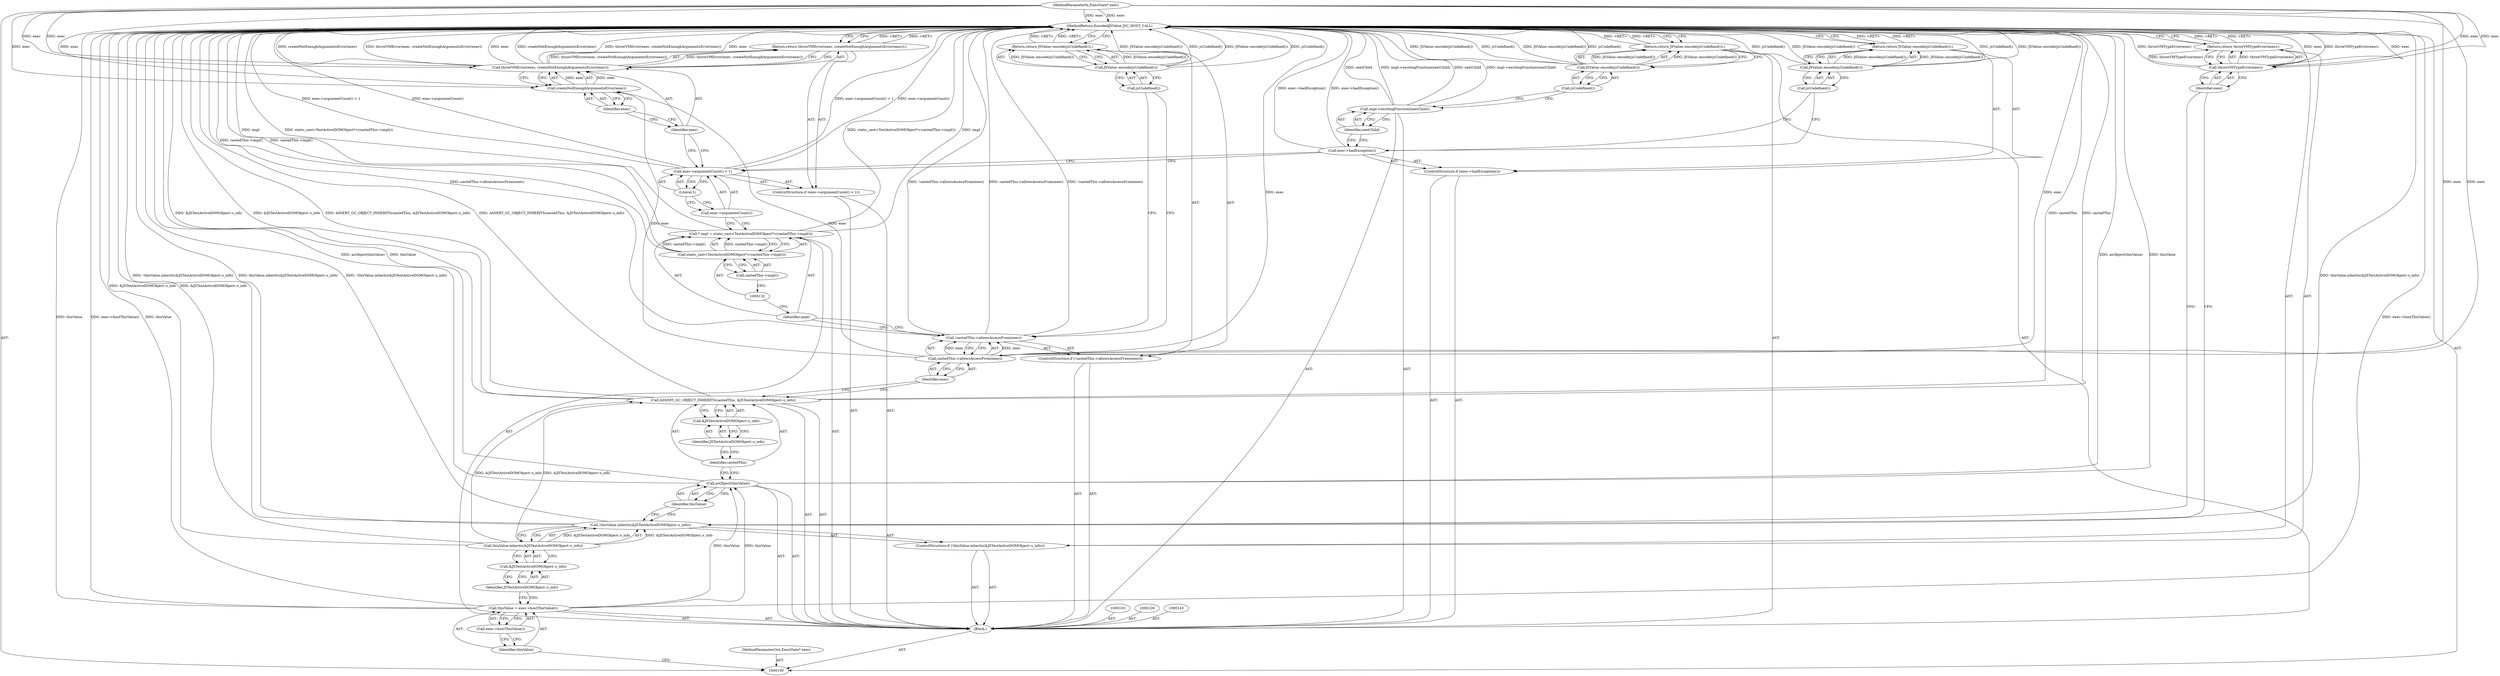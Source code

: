 digraph "0_Chrome_b944f670bb7a8a919daac497a4ea0536c954c201_9" {
"1000154" [label="(MethodReturn,EncodedJSValue JSC_HOST_CALL)"];
"1000101" [label="(MethodParameterIn,ExecState* exec)"];
"1000240" [label="(MethodParameterOut,ExecState* exec)"];
"1000129" [label="(Call,* impl = static_cast<TestActiveDOMObject*>(castedThis->impl()))"];
"1000130" [label="(Identifier,impl)"];
"1000131" [label="(Call,static_cast<TestActiveDOMObject*>(castedThis->impl()))"];
"1000133" [label="(Call,castedThis->impl())"];
"1000137" [label="(Literal,1)"];
"1000134" [label="(ControlStructure,if (exec->argumentCount() < 1))"];
"1000135" [label="(Call,exec->argumentCount() < 1)"];
"1000136" [label="(Call,exec->argumentCount())"];
"1000139" [label="(Call,throwVMError(exec, createNotEnoughArgumentsError(exec)))"];
"1000140" [label="(Identifier,exec)"];
"1000141" [label="(Call,createNotEnoughArgumentsError(exec))"];
"1000142" [label="(Identifier,exec)"];
"1000138" [label="(Return,return throwVMError(exec, createNotEnoughArgumentsError(exec));)"];
"1000144" [label="(ControlStructure,if (exec->hadException()))"];
"1000145" [label="(Call,exec->hadException())"];
"1000147" [label="(Call,JSValue::encode(jsUndefined()))"];
"1000148" [label="(Call,jsUndefined())"];
"1000146" [label="(Return,return JSValue::encode(jsUndefined());)"];
"1000150" [label="(Identifier,nextChild)"];
"1000149" [label="(Call,impl->excitingFunction(nextChild))"];
"1000152" [label="(Call,JSValue::encode(jsUndefined()))"];
"1000153" [label="(Call,jsUndefined())"];
"1000151" [label="(Return,return JSValue::encode(jsUndefined());)"];
"1000102" [label="(Block,)"];
"1000104" [label="(Call,thisValue = exec->hostThisValue())"];
"1000105" [label="(Identifier,thisValue)"];
"1000106" [label="(Call,exec->hostThisValue())"];
"1000110" [label="(Call,&JSTestActiveDOMObject::s_info)"];
"1000111" [label="(Identifier,JSTestActiveDOMObject::s_info)"];
"1000107" [label="(ControlStructure,if (!thisValue.inherits(&JSTestActiveDOMObject::s_info)))"];
"1000108" [label="(Call,!thisValue.inherits(&JSTestActiveDOMObject::s_info))"];
"1000109" [label="(Call,thisValue.inherits(&JSTestActiveDOMObject::s_info))"];
"1000113" [label="(Call,throwVMTypeError(exec))"];
"1000114" [label="(Identifier,exec)"];
"1000112" [label="(Return,return throwVMTypeError(exec);)"];
"1000115" [label="(Call,asObject(thisValue))"];
"1000116" [label="(Identifier,thisValue)"];
"1000118" [label="(Identifier,castedThis)"];
"1000117" [label="(Call,ASSERT_GC_OBJECT_INHERITS(castedThis, &JSTestActiveDOMObject::s_info))"];
"1000119" [label="(Call,&JSTestActiveDOMObject::s_info)"];
"1000120" [label="(Identifier,JSTestActiveDOMObject::s_info)"];
"1000124" [label="(Identifier,exec)"];
"1000121" [label="(ControlStructure,if (!castedThis->allowsAccessFrom(exec)))"];
"1000122" [label="(Call,!castedThis->allowsAccessFrom(exec))"];
"1000123" [label="(Call,castedThis->allowsAccessFrom(exec))"];
"1000126" [label="(Call,JSValue::encode(jsUndefined()))"];
"1000127" [label="(Call,jsUndefined())"];
"1000125" [label="(Return,return JSValue::encode(jsUndefined());)"];
"1000154" -> "1000100"  [label="AST: "];
"1000154" -> "1000112"  [label="CFG: "];
"1000154" -> "1000125"  [label="CFG: "];
"1000154" -> "1000138"  [label="CFG: "];
"1000154" -> "1000146"  [label="CFG: "];
"1000154" -> "1000151"  [label="CFG: "];
"1000125" -> "1000154"  [label="DDG: <RET>"];
"1000146" -> "1000154"  [label="DDG: <RET>"];
"1000112" -> "1000154"  [label="DDG: <RET>"];
"1000151" -> "1000154"  [label="DDG: <RET>"];
"1000138" -> "1000154"  [label="DDG: <RET>"];
"1000117" -> "1000154"  [label="DDG: ASSERT_GC_OBJECT_INHERITS(castedThis, &JSTestActiveDOMObject::s_info)"];
"1000117" -> "1000154"  [label="DDG: castedThis"];
"1000117" -> "1000154"  [label="DDG: &JSTestActiveDOMObject::s_info"];
"1000108" -> "1000154"  [label="DDG: !thisValue.inherits(&JSTestActiveDOMObject::s_info)"];
"1000108" -> "1000154"  [label="DDG: thisValue.inherits(&JSTestActiveDOMObject::s_info)"];
"1000104" -> "1000154"  [label="DDG: thisValue"];
"1000104" -> "1000154"  [label="DDG: exec->hostThisValue()"];
"1000113" -> "1000154"  [label="DDG: exec"];
"1000113" -> "1000154"  [label="DDG: throwVMTypeError(exec)"];
"1000115" -> "1000154"  [label="DDG: asObject(thisValue)"];
"1000115" -> "1000154"  [label="DDG: thisValue"];
"1000131" -> "1000154"  [label="DDG: castedThis->impl()"];
"1000149" -> "1000154"  [label="DDG: nextChild"];
"1000149" -> "1000154"  [label="DDG: impl->excitingFunction(nextChild)"];
"1000129" -> "1000154"  [label="DDG: impl"];
"1000129" -> "1000154"  [label="DDG: static_cast<TestActiveDOMObject*>(castedThis->impl())"];
"1000126" -> "1000154"  [label="DDG: JSValue::encode(jsUndefined())"];
"1000126" -> "1000154"  [label="DDG: jsUndefined()"];
"1000122" -> "1000154"  [label="DDG: castedThis->allowsAccessFrom(exec)"];
"1000122" -> "1000154"  [label="DDG: !castedThis->allowsAccessFrom(exec)"];
"1000139" -> "1000154"  [label="DDG: createNotEnoughArgumentsError(exec)"];
"1000139" -> "1000154"  [label="DDG: throwVMError(exec, createNotEnoughArgumentsError(exec))"];
"1000139" -> "1000154"  [label="DDG: exec"];
"1000152" -> "1000154"  [label="DDG: JSValue::encode(jsUndefined())"];
"1000152" -> "1000154"  [label="DDG: jsUndefined()"];
"1000147" -> "1000154"  [label="DDG: jsUndefined()"];
"1000147" -> "1000154"  [label="DDG: JSValue::encode(jsUndefined())"];
"1000135" -> "1000154"  [label="DDG: exec->argumentCount() < 1"];
"1000135" -> "1000154"  [label="DDG: exec->argumentCount()"];
"1000101" -> "1000154"  [label="DDG: exec"];
"1000109" -> "1000154"  [label="DDG: &JSTestActiveDOMObject::s_info"];
"1000145" -> "1000154"  [label="DDG: exec->hadException()"];
"1000123" -> "1000154"  [label="DDG: exec"];
"1000101" -> "1000100"  [label="AST: "];
"1000101" -> "1000154"  [label="DDG: exec"];
"1000101" -> "1000113"  [label="DDG: exec"];
"1000101" -> "1000123"  [label="DDG: exec"];
"1000101" -> "1000139"  [label="DDG: exec"];
"1000101" -> "1000141"  [label="DDG: exec"];
"1000240" -> "1000100"  [label="AST: "];
"1000129" -> "1000102"  [label="AST: "];
"1000129" -> "1000131"  [label="CFG: "];
"1000130" -> "1000129"  [label="AST: "];
"1000131" -> "1000129"  [label="AST: "];
"1000136" -> "1000129"  [label="CFG: "];
"1000129" -> "1000154"  [label="DDG: impl"];
"1000129" -> "1000154"  [label="DDG: static_cast<TestActiveDOMObject*>(castedThis->impl())"];
"1000131" -> "1000129"  [label="DDG: castedThis->impl()"];
"1000130" -> "1000129"  [label="AST: "];
"1000130" -> "1000122"  [label="CFG: "];
"1000132" -> "1000130"  [label="CFG: "];
"1000131" -> "1000129"  [label="AST: "];
"1000131" -> "1000133"  [label="CFG: "];
"1000132" -> "1000131"  [label="AST: "];
"1000133" -> "1000131"  [label="AST: "];
"1000129" -> "1000131"  [label="CFG: "];
"1000131" -> "1000154"  [label="DDG: castedThis->impl()"];
"1000131" -> "1000129"  [label="DDG: castedThis->impl()"];
"1000133" -> "1000131"  [label="AST: "];
"1000133" -> "1000132"  [label="CFG: "];
"1000131" -> "1000133"  [label="CFG: "];
"1000137" -> "1000135"  [label="AST: "];
"1000137" -> "1000136"  [label="CFG: "];
"1000135" -> "1000137"  [label="CFG: "];
"1000134" -> "1000102"  [label="AST: "];
"1000135" -> "1000134"  [label="AST: "];
"1000138" -> "1000134"  [label="AST: "];
"1000135" -> "1000134"  [label="AST: "];
"1000135" -> "1000137"  [label="CFG: "];
"1000136" -> "1000135"  [label="AST: "];
"1000137" -> "1000135"  [label="AST: "];
"1000140" -> "1000135"  [label="CFG: "];
"1000145" -> "1000135"  [label="CFG: "];
"1000135" -> "1000154"  [label="DDG: exec->argumentCount() < 1"];
"1000135" -> "1000154"  [label="DDG: exec->argumentCount()"];
"1000136" -> "1000135"  [label="AST: "];
"1000136" -> "1000129"  [label="CFG: "];
"1000137" -> "1000136"  [label="CFG: "];
"1000139" -> "1000138"  [label="AST: "];
"1000139" -> "1000141"  [label="CFG: "];
"1000140" -> "1000139"  [label="AST: "];
"1000141" -> "1000139"  [label="AST: "];
"1000138" -> "1000139"  [label="CFG: "];
"1000139" -> "1000154"  [label="DDG: createNotEnoughArgumentsError(exec)"];
"1000139" -> "1000154"  [label="DDG: throwVMError(exec, createNotEnoughArgumentsError(exec))"];
"1000139" -> "1000154"  [label="DDG: exec"];
"1000139" -> "1000138"  [label="DDG: throwVMError(exec, createNotEnoughArgumentsError(exec))"];
"1000141" -> "1000139"  [label="DDG: exec"];
"1000101" -> "1000139"  [label="DDG: exec"];
"1000140" -> "1000139"  [label="AST: "];
"1000140" -> "1000135"  [label="CFG: "];
"1000142" -> "1000140"  [label="CFG: "];
"1000141" -> "1000139"  [label="AST: "];
"1000141" -> "1000142"  [label="CFG: "];
"1000142" -> "1000141"  [label="AST: "];
"1000139" -> "1000141"  [label="CFG: "];
"1000141" -> "1000139"  [label="DDG: exec"];
"1000123" -> "1000141"  [label="DDG: exec"];
"1000101" -> "1000141"  [label="DDG: exec"];
"1000142" -> "1000141"  [label="AST: "];
"1000142" -> "1000140"  [label="CFG: "];
"1000141" -> "1000142"  [label="CFG: "];
"1000138" -> "1000134"  [label="AST: "];
"1000138" -> "1000139"  [label="CFG: "];
"1000139" -> "1000138"  [label="AST: "];
"1000154" -> "1000138"  [label="CFG: "];
"1000138" -> "1000154"  [label="DDG: <RET>"];
"1000139" -> "1000138"  [label="DDG: throwVMError(exec, createNotEnoughArgumentsError(exec))"];
"1000144" -> "1000102"  [label="AST: "];
"1000145" -> "1000144"  [label="AST: "];
"1000146" -> "1000144"  [label="AST: "];
"1000145" -> "1000144"  [label="AST: "];
"1000145" -> "1000135"  [label="CFG: "];
"1000148" -> "1000145"  [label="CFG: "];
"1000150" -> "1000145"  [label="CFG: "];
"1000145" -> "1000154"  [label="DDG: exec->hadException()"];
"1000147" -> "1000146"  [label="AST: "];
"1000147" -> "1000148"  [label="CFG: "];
"1000148" -> "1000147"  [label="AST: "];
"1000146" -> "1000147"  [label="CFG: "];
"1000147" -> "1000154"  [label="DDG: jsUndefined()"];
"1000147" -> "1000154"  [label="DDG: JSValue::encode(jsUndefined())"];
"1000147" -> "1000146"  [label="DDG: JSValue::encode(jsUndefined())"];
"1000148" -> "1000147"  [label="AST: "];
"1000148" -> "1000145"  [label="CFG: "];
"1000147" -> "1000148"  [label="CFG: "];
"1000146" -> "1000144"  [label="AST: "];
"1000146" -> "1000147"  [label="CFG: "];
"1000147" -> "1000146"  [label="AST: "];
"1000154" -> "1000146"  [label="CFG: "];
"1000146" -> "1000154"  [label="DDG: <RET>"];
"1000147" -> "1000146"  [label="DDG: JSValue::encode(jsUndefined())"];
"1000150" -> "1000149"  [label="AST: "];
"1000150" -> "1000145"  [label="CFG: "];
"1000149" -> "1000150"  [label="CFG: "];
"1000149" -> "1000102"  [label="AST: "];
"1000149" -> "1000150"  [label="CFG: "];
"1000150" -> "1000149"  [label="AST: "];
"1000153" -> "1000149"  [label="CFG: "];
"1000149" -> "1000154"  [label="DDG: nextChild"];
"1000149" -> "1000154"  [label="DDG: impl->excitingFunction(nextChild)"];
"1000152" -> "1000151"  [label="AST: "];
"1000152" -> "1000153"  [label="CFG: "];
"1000153" -> "1000152"  [label="AST: "];
"1000151" -> "1000152"  [label="CFG: "];
"1000152" -> "1000154"  [label="DDG: JSValue::encode(jsUndefined())"];
"1000152" -> "1000154"  [label="DDG: jsUndefined()"];
"1000152" -> "1000151"  [label="DDG: JSValue::encode(jsUndefined())"];
"1000153" -> "1000152"  [label="AST: "];
"1000153" -> "1000149"  [label="CFG: "];
"1000152" -> "1000153"  [label="CFG: "];
"1000151" -> "1000102"  [label="AST: "];
"1000151" -> "1000152"  [label="CFG: "];
"1000152" -> "1000151"  [label="AST: "];
"1000154" -> "1000151"  [label="CFG: "];
"1000151" -> "1000154"  [label="DDG: <RET>"];
"1000152" -> "1000151"  [label="DDG: JSValue::encode(jsUndefined())"];
"1000102" -> "1000100"  [label="AST: "];
"1000103" -> "1000102"  [label="AST: "];
"1000104" -> "1000102"  [label="AST: "];
"1000107" -> "1000102"  [label="AST: "];
"1000115" -> "1000102"  [label="AST: "];
"1000117" -> "1000102"  [label="AST: "];
"1000121" -> "1000102"  [label="AST: "];
"1000128" -> "1000102"  [label="AST: "];
"1000129" -> "1000102"  [label="AST: "];
"1000134" -> "1000102"  [label="AST: "];
"1000143" -> "1000102"  [label="AST: "];
"1000144" -> "1000102"  [label="AST: "];
"1000149" -> "1000102"  [label="AST: "];
"1000151" -> "1000102"  [label="AST: "];
"1000104" -> "1000102"  [label="AST: "];
"1000104" -> "1000106"  [label="CFG: "];
"1000105" -> "1000104"  [label="AST: "];
"1000106" -> "1000104"  [label="AST: "];
"1000111" -> "1000104"  [label="CFG: "];
"1000104" -> "1000154"  [label="DDG: thisValue"];
"1000104" -> "1000154"  [label="DDG: exec->hostThisValue()"];
"1000104" -> "1000115"  [label="DDG: thisValue"];
"1000105" -> "1000104"  [label="AST: "];
"1000105" -> "1000100"  [label="CFG: "];
"1000106" -> "1000105"  [label="CFG: "];
"1000106" -> "1000104"  [label="AST: "];
"1000106" -> "1000105"  [label="CFG: "];
"1000104" -> "1000106"  [label="CFG: "];
"1000110" -> "1000109"  [label="AST: "];
"1000110" -> "1000111"  [label="CFG: "];
"1000111" -> "1000110"  [label="AST: "];
"1000109" -> "1000110"  [label="CFG: "];
"1000111" -> "1000110"  [label="AST: "];
"1000111" -> "1000104"  [label="CFG: "];
"1000110" -> "1000111"  [label="CFG: "];
"1000107" -> "1000102"  [label="AST: "];
"1000108" -> "1000107"  [label="AST: "];
"1000112" -> "1000107"  [label="AST: "];
"1000108" -> "1000107"  [label="AST: "];
"1000108" -> "1000109"  [label="CFG: "];
"1000109" -> "1000108"  [label="AST: "];
"1000114" -> "1000108"  [label="CFG: "];
"1000116" -> "1000108"  [label="CFG: "];
"1000108" -> "1000154"  [label="DDG: !thisValue.inherits(&JSTestActiveDOMObject::s_info)"];
"1000108" -> "1000154"  [label="DDG: thisValue.inherits(&JSTestActiveDOMObject::s_info)"];
"1000109" -> "1000108"  [label="DDG: &JSTestActiveDOMObject::s_info"];
"1000109" -> "1000108"  [label="AST: "];
"1000109" -> "1000110"  [label="CFG: "];
"1000110" -> "1000109"  [label="AST: "];
"1000108" -> "1000109"  [label="CFG: "];
"1000109" -> "1000154"  [label="DDG: &JSTestActiveDOMObject::s_info"];
"1000109" -> "1000108"  [label="DDG: &JSTestActiveDOMObject::s_info"];
"1000109" -> "1000117"  [label="DDG: &JSTestActiveDOMObject::s_info"];
"1000113" -> "1000112"  [label="AST: "];
"1000113" -> "1000114"  [label="CFG: "];
"1000114" -> "1000113"  [label="AST: "];
"1000112" -> "1000113"  [label="CFG: "];
"1000113" -> "1000154"  [label="DDG: exec"];
"1000113" -> "1000154"  [label="DDG: throwVMTypeError(exec)"];
"1000113" -> "1000112"  [label="DDG: throwVMTypeError(exec)"];
"1000101" -> "1000113"  [label="DDG: exec"];
"1000114" -> "1000113"  [label="AST: "];
"1000114" -> "1000108"  [label="CFG: "];
"1000113" -> "1000114"  [label="CFG: "];
"1000112" -> "1000107"  [label="AST: "];
"1000112" -> "1000113"  [label="CFG: "];
"1000113" -> "1000112"  [label="AST: "];
"1000154" -> "1000112"  [label="CFG: "];
"1000112" -> "1000154"  [label="DDG: <RET>"];
"1000113" -> "1000112"  [label="DDG: throwVMTypeError(exec)"];
"1000115" -> "1000102"  [label="AST: "];
"1000115" -> "1000116"  [label="CFG: "];
"1000116" -> "1000115"  [label="AST: "];
"1000118" -> "1000115"  [label="CFG: "];
"1000115" -> "1000154"  [label="DDG: asObject(thisValue)"];
"1000115" -> "1000154"  [label="DDG: thisValue"];
"1000104" -> "1000115"  [label="DDG: thisValue"];
"1000116" -> "1000115"  [label="AST: "];
"1000116" -> "1000108"  [label="CFG: "];
"1000115" -> "1000116"  [label="CFG: "];
"1000118" -> "1000117"  [label="AST: "];
"1000118" -> "1000115"  [label="CFG: "];
"1000120" -> "1000118"  [label="CFG: "];
"1000117" -> "1000102"  [label="AST: "];
"1000117" -> "1000119"  [label="CFG: "];
"1000118" -> "1000117"  [label="AST: "];
"1000119" -> "1000117"  [label="AST: "];
"1000124" -> "1000117"  [label="CFG: "];
"1000117" -> "1000154"  [label="DDG: ASSERT_GC_OBJECT_INHERITS(castedThis, &JSTestActiveDOMObject::s_info)"];
"1000117" -> "1000154"  [label="DDG: castedThis"];
"1000117" -> "1000154"  [label="DDG: &JSTestActiveDOMObject::s_info"];
"1000109" -> "1000117"  [label="DDG: &JSTestActiveDOMObject::s_info"];
"1000119" -> "1000117"  [label="AST: "];
"1000119" -> "1000120"  [label="CFG: "];
"1000120" -> "1000119"  [label="AST: "];
"1000117" -> "1000119"  [label="CFG: "];
"1000120" -> "1000119"  [label="AST: "];
"1000120" -> "1000118"  [label="CFG: "];
"1000119" -> "1000120"  [label="CFG: "];
"1000124" -> "1000123"  [label="AST: "];
"1000124" -> "1000117"  [label="CFG: "];
"1000123" -> "1000124"  [label="CFG: "];
"1000121" -> "1000102"  [label="AST: "];
"1000122" -> "1000121"  [label="AST: "];
"1000125" -> "1000121"  [label="AST: "];
"1000122" -> "1000121"  [label="AST: "];
"1000122" -> "1000123"  [label="CFG: "];
"1000123" -> "1000122"  [label="AST: "];
"1000127" -> "1000122"  [label="CFG: "];
"1000130" -> "1000122"  [label="CFG: "];
"1000122" -> "1000154"  [label="DDG: castedThis->allowsAccessFrom(exec)"];
"1000122" -> "1000154"  [label="DDG: !castedThis->allowsAccessFrom(exec)"];
"1000123" -> "1000122"  [label="DDG: exec"];
"1000123" -> "1000122"  [label="AST: "];
"1000123" -> "1000124"  [label="CFG: "];
"1000124" -> "1000123"  [label="AST: "];
"1000122" -> "1000123"  [label="CFG: "];
"1000123" -> "1000154"  [label="DDG: exec"];
"1000123" -> "1000122"  [label="DDG: exec"];
"1000101" -> "1000123"  [label="DDG: exec"];
"1000123" -> "1000141"  [label="DDG: exec"];
"1000126" -> "1000125"  [label="AST: "];
"1000126" -> "1000127"  [label="CFG: "];
"1000127" -> "1000126"  [label="AST: "];
"1000125" -> "1000126"  [label="CFG: "];
"1000126" -> "1000154"  [label="DDG: JSValue::encode(jsUndefined())"];
"1000126" -> "1000154"  [label="DDG: jsUndefined()"];
"1000126" -> "1000125"  [label="DDG: JSValue::encode(jsUndefined())"];
"1000127" -> "1000126"  [label="AST: "];
"1000127" -> "1000122"  [label="CFG: "];
"1000126" -> "1000127"  [label="CFG: "];
"1000125" -> "1000121"  [label="AST: "];
"1000125" -> "1000126"  [label="CFG: "];
"1000126" -> "1000125"  [label="AST: "];
"1000154" -> "1000125"  [label="CFG: "];
"1000125" -> "1000154"  [label="DDG: <RET>"];
"1000126" -> "1000125"  [label="DDG: JSValue::encode(jsUndefined())"];
}
